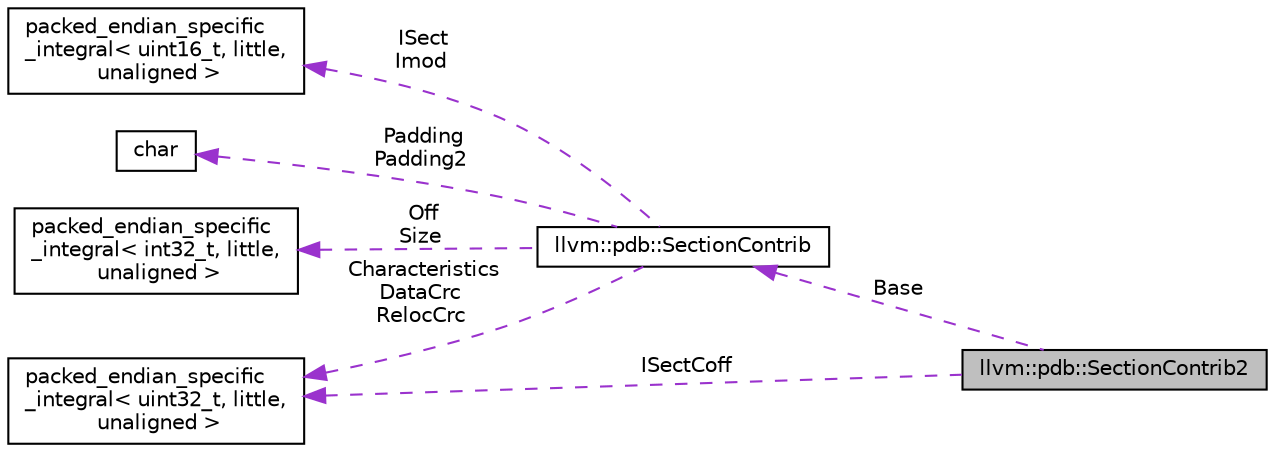 digraph "llvm::pdb::SectionContrib2"
{
 // LATEX_PDF_SIZE
  bgcolor="transparent";
  edge [fontname="Helvetica",fontsize="10",labelfontname="Helvetica",labelfontsize="10"];
  node [fontname="Helvetica",fontsize="10",shape="box"];
  rankdir="LR";
  Node1 [label="llvm::pdb::SectionContrib2",height=0.2,width=0.4,color="black", fillcolor="grey75", style="filled", fontcolor="black",tooltip=" "];
  Node2 -> Node1 [dir="back",color="darkorchid3",fontsize="10",style="dashed",label=" Base" ,fontname="Helvetica"];
  Node2 [label="llvm::pdb::SectionContrib",height=0.2,width=0.4,color="black",URL="$structllvm_1_1pdb_1_1SectionContrib.html",tooltip=" "];
  Node3 -> Node2 [dir="back",color="darkorchid3",fontsize="10",style="dashed",label=" ISect\nImod" ,fontname="Helvetica"];
  Node3 [label="packed_endian_specific\l_integral\< uint16_t, little,\l unaligned \>",height=0.2,width=0.4,color="black",tooltip=" "];
  Node4 -> Node2 [dir="back",color="darkorchid3",fontsize="10",style="dashed",label=" Padding\nPadding2" ,fontname="Helvetica"];
  Node4 [label="char",height=0.2,width=0.4,color="black",URL="$classchar.html",tooltip=" "];
  Node5 -> Node2 [dir="back",color="darkorchid3",fontsize="10",style="dashed",label=" Off\nSize" ,fontname="Helvetica"];
  Node5 [label="packed_endian_specific\l_integral\< int32_t, little,\l unaligned \>",height=0.2,width=0.4,color="black",tooltip=" "];
  Node6 -> Node2 [dir="back",color="darkorchid3",fontsize="10",style="dashed",label=" Characteristics\nDataCrc\nRelocCrc" ,fontname="Helvetica"];
  Node6 [label="packed_endian_specific\l_integral\< uint32_t, little,\l unaligned \>",height=0.2,width=0.4,color="black",tooltip=" "];
  Node6 -> Node1 [dir="back",color="darkorchid3",fontsize="10",style="dashed",label=" ISectCoff" ,fontname="Helvetica"];
}
